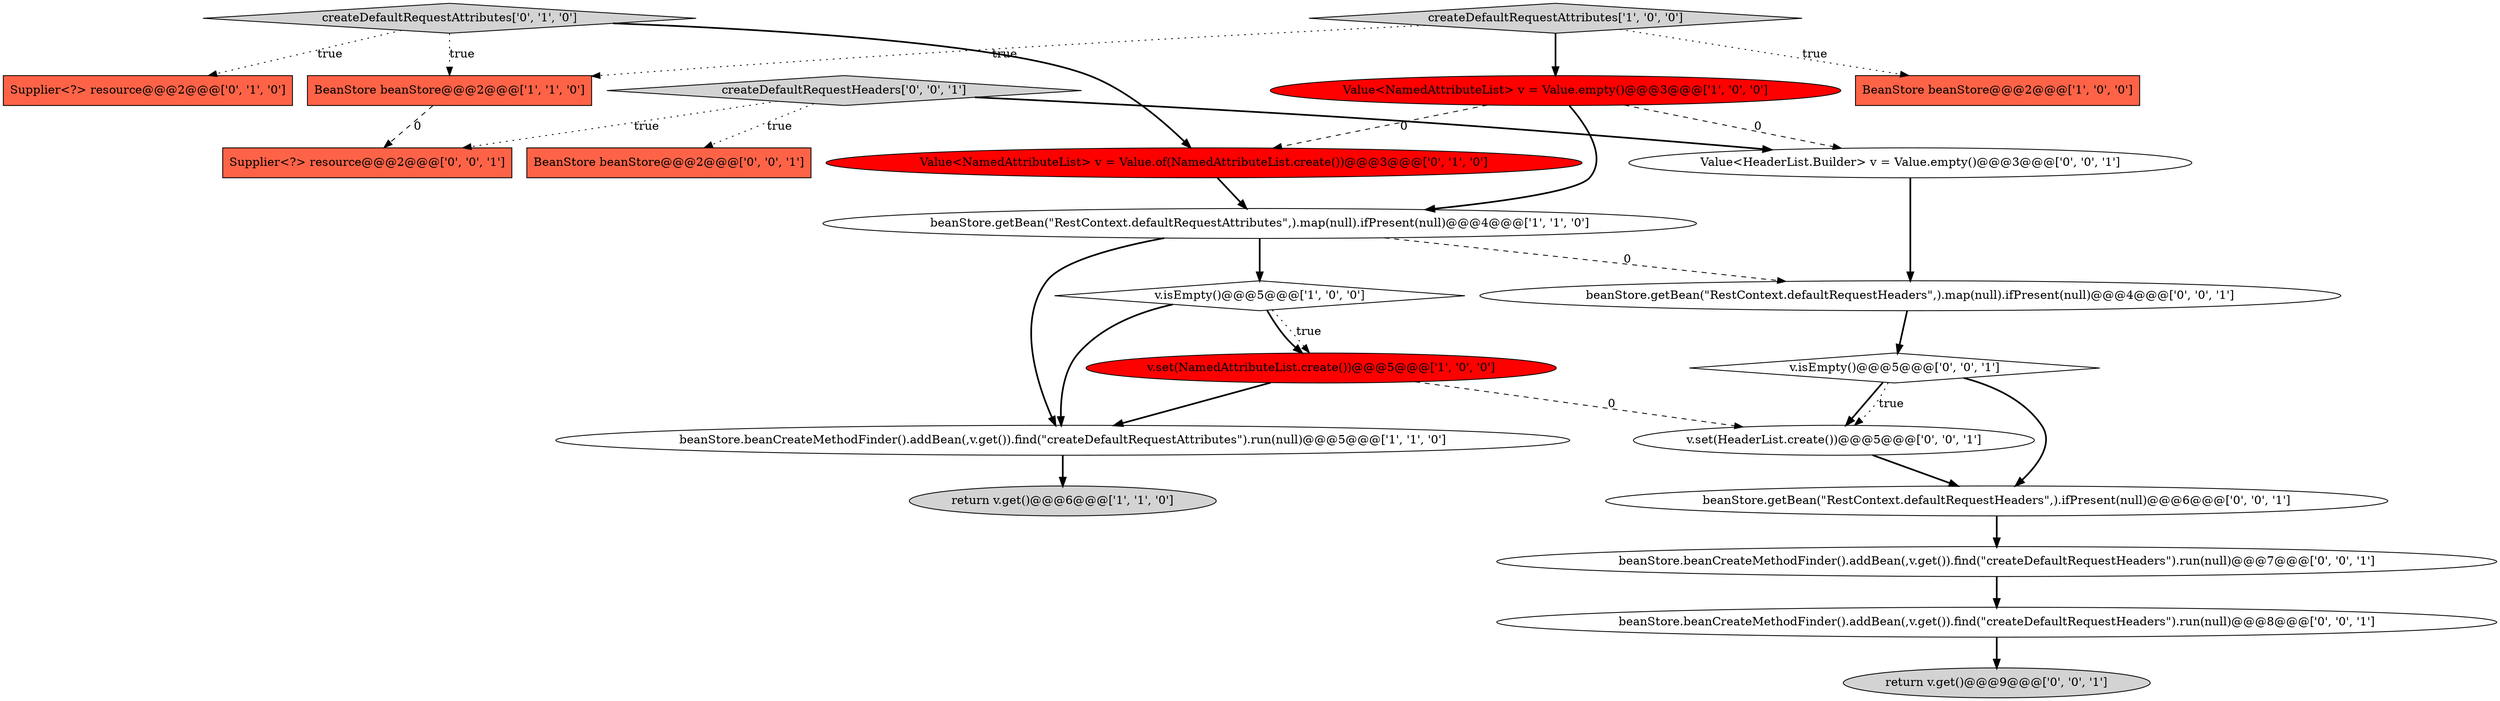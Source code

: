digraph {
15 [style = filled, label = "BeanStore beanStore@@@2@@@['0', '0', '1']", fillcolor = tomato, shape = box image = "AAA0AAABBB3BBB"];
8 [style = filled, label = "BeanStore beanStore@@@2@@@['1', '1', '0']", fillcolor = tomato, shape = box image = "AAA0AAABBB1BBB"];
21 [style = filled, label = "v.set(HeaderList.create())@@@5@@@['0', '0', '1']", fillcolor = white, shape = ellipse image = "AAA0AAABBB3BBB"];
2 [style = filled, label = "v.set(NamedAttributeList.create())@@@5@@@['1', '0', '0']", fillcolor = red, shape = ellipse image = "AAA1AAABBB1BBB"];
9 [style = filled, label = "Value<NamedAttributeList> v = Value.of(NamedAttributeList.create())@@@3@@@['0', '1', '0']", fillcolor = red, shape = ellipse image = "AAA1AAABBB2BBB"];
12 [style = filled, label = "beanStore.beanCreateMethodFinder().addBean(,v.get()).find(\"createDefaultRequestHeaders\").run(null)@@@8@@@['0', '0', '1']", fillcolor = white, shape = ellipse image = "AAA0AAABBB3BBB"];
4 [style = filled, label = "beanStore.getBean(\"RestContext.defaultRequestAttributes\",).map(null).ifPresent(null)@@@4@@@['1', '1', '0']", fillcolor = white, shape = ellipse image = "AAA0AAABBB1BBB"];
22 [style = filled, label = "beanStore.getBean(\"RestContext.defaultRequestHeaders\",).ifPresent(null)@@@6@@@['0', '0', '1']", fillcolor = white, shape = ellipse image = "AAA0AAABBB3BBB"];
5 [style = filled, label = "return v.get()@@@6@@@['1', '1', '0']", fillcolor = lightgray, shape = ellipse image = "AAA0AAABBB1BBB"];
1 [style = filled, label = "beanStore.beanCreateMethodFinder().addBean(,v.get()).find(\"createDefaultRequestAttributes\").run(null)@@@5@@@['1', '1', '0']", fillcolor = white, shape = ellipse image = "AAA0AAABBB1BBB"];
11 [style = filled, label = "createDefaultRequestAttributes['0', '1', '0']", fillcolor = lightgray, shape = diamond image = "AAA0AAABBB2BBB"];
3 [style = filled, label = "Value<NamedAttributeList> v = Value.empty()@@@3@@@['1', '0', '0']", fillcolor = red, shape = ellipse image = "AAA1AAABBB1BBB"];
13 [style = filled, label = "beanStore.beanCreateMethodFinder().addBean(,v.get()).find(\"createDefaultRequestHeaders\").run(null)@@@7@@@['0', '0', '1']", fillcolor = white, shape = ellipse image = "AAA0AAABBB3BBB"];
6 [style = filled, label = "BeanStore beanStore@@@2@@@['1', '0', '0']", fillcolor = tomato, shape = box image = "AAA0AAABBB1BBB"];
18 [style = filled, label = "Value<HeaderList.Builder> v = Value.empty()@@@3@@@['0', '0', '1']", fillcolor = white, shape = ellipse image = "AAA0AAABBB3BBB"];
19 [style = filled, label = "return v.get()@@@9@@@['0', '0', '1']", fillcolor = lightgray, shape = ellipse image = "AAA0AAABBB3BBB"];
0 [style = filled, label = "v.isEmpty()@@@5@@@['1', '0', '0']", fillcolor = white, shape = diamond image = "AAA0AAABBB1BBB"];
10 [style = filled, label = "Supplier<?> resource@@@2@@@['0', '1', '0']", fillcolor = tomato, shape = box image = "AAA0AAABBB2BBB"];
14 [style = filled, label = "createDefaultRequestHeaders['0', '0', '1']", fillcolor = lightgray, shape = diamond image = "AAA0AAABBB3BBB"];
17 [style = filled, label = "Supplier<?> resource@@@2@@@['0', '0', '1']", fillcolor = tomato, shape = box image = "AAA0AAABBB3BBB"];
16 [style = filled, label = "v.isEmpty()@@@5@@@['0', '0', '1']", fillcolor = white, shape = diamond image = "AAA0AAABBB3BBB"];
20 [style = filled, label = "beanStore.getBean(\"RestContext.defaultRequestHeaders\",).map(null).ifPresent(null)@@@4@@@['0', '0', '1']", fillcolor = white, shape = ellipse image = "AAA0AAABBB3BBB"];
7 [style = filled, label = "createDefaultRequestAttributes['1', '0', '0']", fillcolor = lightgray, shape = diamond image = "AAA0AAABBB1BBB"];
1->5 [style = bold, label=""];
7->6 [style = dotted, label="true"];
2->1 [style = bold, label=""];
11->10 [style = dotted, label="true"];
3->18 [style = dashed, label="0"];
9->4 [style = bold, label=""];
0->2 [style = bold, label=""];
16->22 [style = bold, label=""];
11->9 [style = bold, label=""];
3->4 [style = bold, label=""];
7->3 [style = bold, label=""];
4->0 [style = bold, label=""];
14->17 [style = dotted, label="true"];
18->20 [style = bold, label=""];
14->15 [style = dotted, label="true"];
13->12 [style = bold, label=""];
20->16 [style = bold, label=""];
3->9 [style = dashed, label="0"];
2->21 [style = dashed, label="0"];
21->22 [style = bold, label=""];
4->20 [style = dashed, label="0"];
0->1 [style = bold, label=""];
16->21 [style = bold, label=""];
8->17 [style = dashed, label="0"];
16->21 [style = dotted, label="true"];
14->18 [style = bold, label=""];
11->8 [style = dotted, label="true"];
4->1 [style = bold, label=""];
0->2 [style = dotted, label="true"];
12->19 [style = bold, label=""];
7->8 [style = dotted, label="true"];
22->13 [style = bold, label=""];
}
